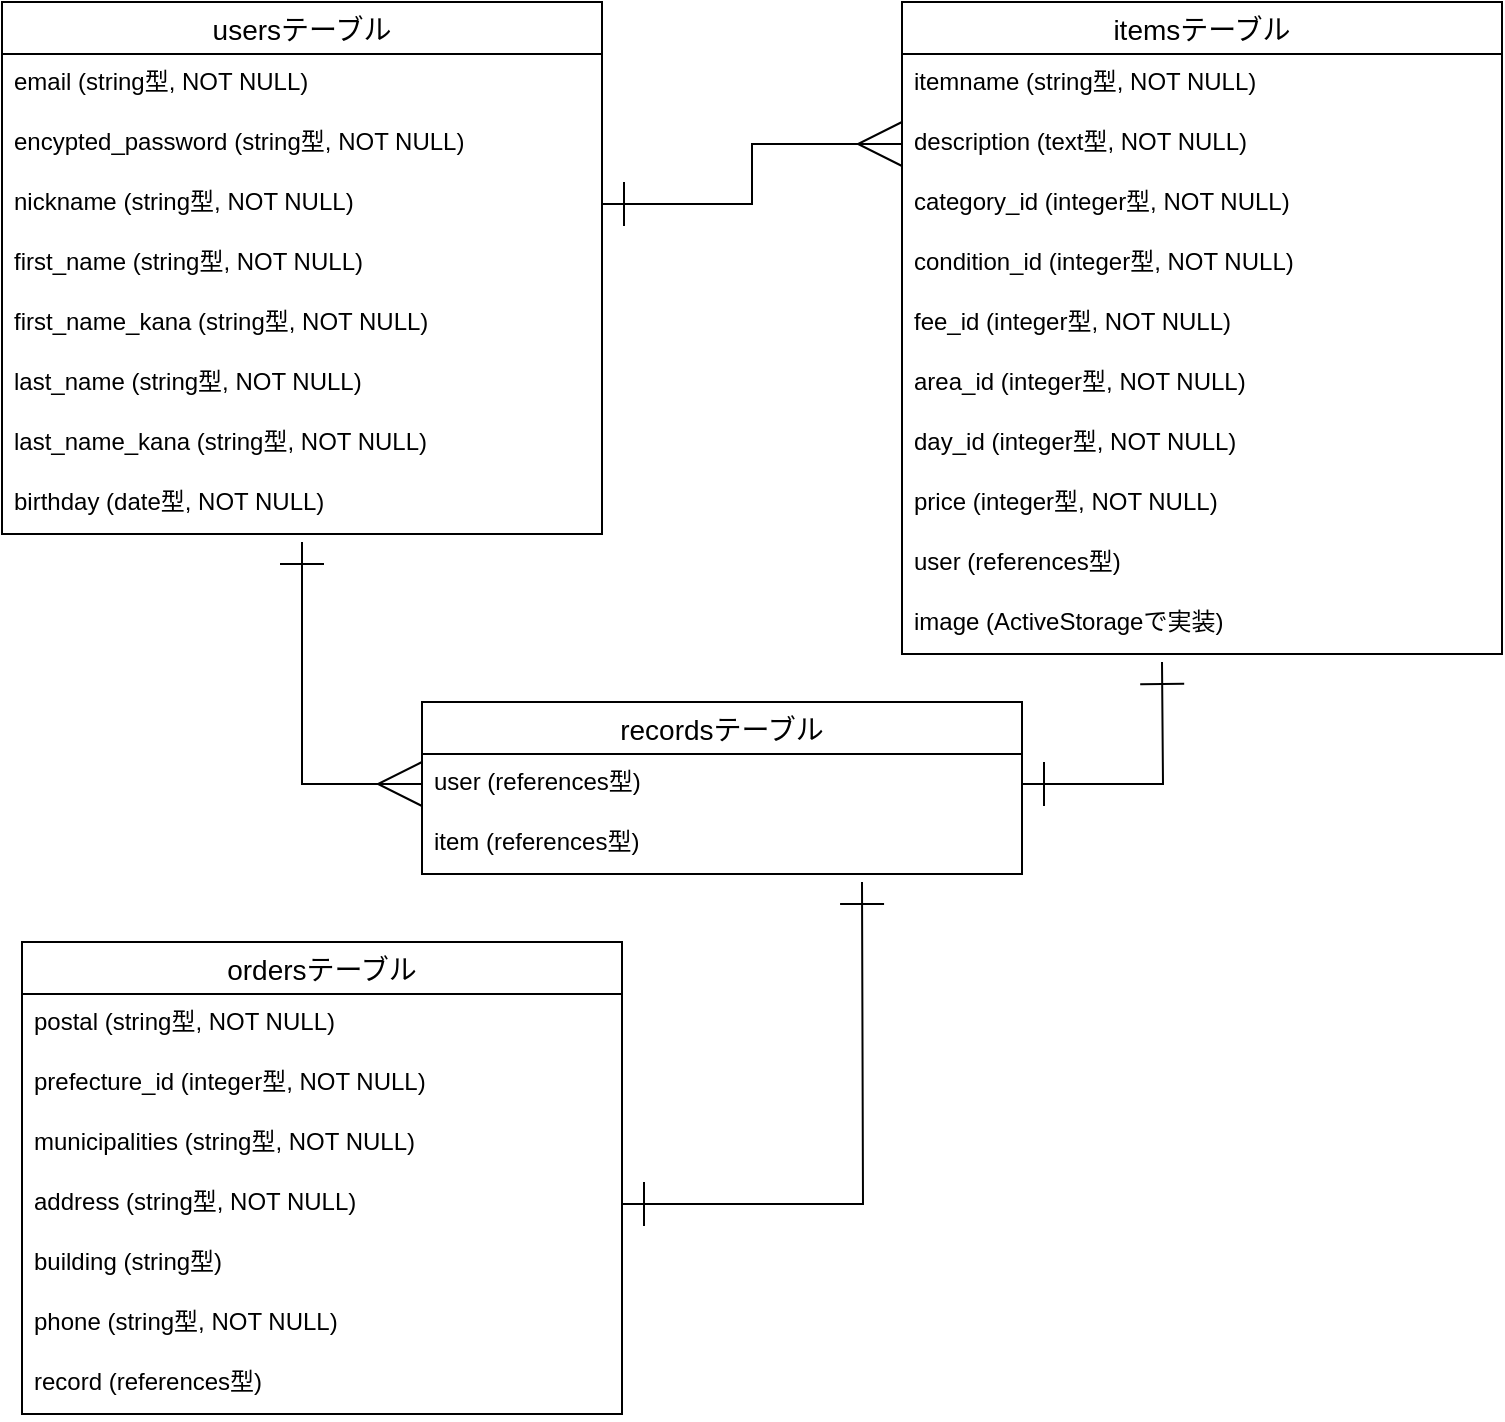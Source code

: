 <mxfile version="13.10.0" type="embed" pages="4">
    <diagram id="Hb_4WMIjJQylPC8RAgKZ" name="ページ1">
        <mxGraphModel dx="780" dy="713" grid="1" gridSize="10" guides="1" tooltips="1" connect="1" arrows="1" fold="1" page="1" pageScale="1" pageWidth="827" pageHeight="1169" math="0" shadow="0">
            <root>
                <mxCell id="0"/>
                <mxCell id="1" parent="0"/>
                <object label="usersテーブル" placeholders="1" id="fzOdPWKKcA8GDt5_T5zp-62">
                    <mxCell style="swimlane;fontStyle=0;childLayout=stackLayout;horizontal=1;startSize=26;horizontalStack=0;resizeParent=1;resizeParentMax=0;resizeLast=0;collapsible=1;marginBottom=0;align=center;fontSize=14;" parent="1" vertex="1">
                        <mxGeometry width="300" height="266" as="geometry"/>
                    </mxCell>
                </object>
                <mxCell id="fzOdPWKKcA8GDt5_T5zp-63" value="email (string型, NOT NULL)" style="text;strokeColor=none;fillColor=none;spacingLeft=4;spacingRight=4;overflow=hidden;rotatable=0;points=[[0,0.5],[1,0.5]];portConstraint=eastwest;fontSize=12;" parent="fzOdPWKKcA8GDt5_T5zp-62" vertex="1">
                    <mxGeometry y="26" width="300" height="30" as="geometry"/>
                </mxCell>
                <mxCell id="fzOdPWKKcA8GDt5_T5zp-68" value="encypted_password (string型, NOT NULL)" style="text;strokeColor=none;fillColor=none;spacingLeft=4;spacingRight=4;overflow=hidden;rotatable=0;points=[[0,0.5],[1,0.5]];portConstraint=eastwest;fontSize=12;" parent="fzOdPWKKcA8GDt5_T5zp-62" vertex="1">
                    <mxGeometry y="56" width="300" height="30" as="geometry"/>
                </mxCell>
                <mxCell id="fzOdPWKKcA8GDt5_T5zp-69" value="nickname (string型, NOT NULL)" style="text;strokeColor=none;fillColor=none;spacingLeft=4;spacingRight=4;overflow=hidden;rotatable=0;points=[[0,0.5],[1,0.5]];portConstraint=eastwest;fontSize=12;" parent="fzOdPWKKcA8GDt5_T5zp-62" vertex="1">
                    <mxGeometry y="86" width="300" height="30" as="geometry"/>
                </mxCell>
                <mxCell id="fzOdPWKKcA8GDt5_T5zp-70" value="first_name (string型, NOT NULL)" style="text;strokeColor=none;fillColor=none;spacingLeft=4;spacingRight=4;overflow=hidden;rotatable=0;points=[[0,0.5],[1,0.5]];portConstraint=eastwest;fontSize=12;" parent="fzOdPWKKcA8GDt5_T5zp-62" vertex="1">
                    <mxGeometry y="116" width="300" height="30" as="geometry"/>
                </mxCell>
                <mxCell id="2" value="first_name_kana (string型, NOT NULL)" style="text;strokeColor=none;fillColor=none;spacingLeft=4;spacingRight=4;overflow=hidden;rotatable=0;points=[[0,0.5],[1,0.5]];portConstraint=eastwest;fontSize=12;" parent="fzOdPWKKcA8GDt5_T5zp-62" vertex="1">
                    <mxGeometry y="146" width="300" height="30" as="geometry"/>
                </mxCell>
                <mxCell id="fzOdPWKKcA8GDt5_T5zp-71" value="last_name (string型, NOT NULL)" style="text;strokeColor=none;fillColor=none;spacingLeft=4;spacingRight=4;overflow=hidden;rotatable=0;points=[[0,0.5],[1,0.5]];portConstraint=eastwest;fontSize=12;" parent="fzOdPWKKcA8GDt5_T5zp-62" vertex="1">
                    <mxGeometry y="176" width="300" height="30" as="geometry"/>
                </mxCell>
                <mxCell id="3" value="last_name_kana (string型, NOT NULL)" style="text;strokeColor=none;fillColor=none;spacingLeft=4;spacingRight=4;overflow=hidden;rotatable=0;points=[[0,0.5],[1,0.5]];portConstraint=eastwest;fontSize=12;" parent="fzOdPWKKcA8GDt5_T5zp-62" vertex="1">
                    <mxGeometry y="206" width="300" height="30" as="geometry"/>
                </mxCell>
                <mxCell id="fzOdPWKKcA8GDt5_T5zp-72" value="birthday (date型, NOT NULL)" style="text;strokeColor=none;fillColor=none;spacingLeft=4;spacingRight=4;overflow=hidden;rotatable=0;points=[[0,0.5],[1,0.5]];portConstraint=eastwest;fontSize=12;" parent="fzOdPWKKcA8GDt5_T5zp-62" vertex="1">
                    <mxGeometry y="236" width="300" height="30" as="geometry"/>
                </mxCell>
                <object label="itemsテーブル" placeholders="1" id="fzOdPWKKcA8GDt5_T5zp-73">
                    <mxCell style="swimlane;fontStyle=0;childLayout=stackLayout;horizontal=1;startSize=26;horizontalStack=0;resizeParent=1;resizeParentMax=0;resizeLast=0;collapsible=1;marginBottom=0;align=center;fontSize=14;" parent="1" vertex="1">
                        <mxGeometry x="450" width="300" height="326" as="geometry"/>
                    </mxCell>
                </object>
                <mxCell id="fzOdPWKKcA8GDt5_T5zp-74" value="itemname (string型, NOT NULL)" style="text;strokeColor=none;fillColor=none;spacingLeft=4;spacingRight=4;overflow=hidden;rotatable=0;points=[[0,0.5],[1,0.5]];portConstraint=eastwest;fontSize=12;" parent="fzOdPWKKcA8GDt5_T5zp-73" vertex="1">
                    <mxGeometry y="26" width="300" height="30" as="geometry"/>
                </mxCell>
                <mxCell id="fzOdPWKKcA8GDt5_T5zp-76" value="description (text型, NOT NULL)" style="text;strokeColor=none;fillColor=none;spacingLeft=4;spacingRight=4;overflow=hidden;rotatable=0;points=[[0,0.5],[1,0.5]];portConstraint=eastwest;fontSize=12;" parent="fzOdPWKKcA8GDt5_T5zp-73" vertex="1">
                    <mxGeometry y="56" width="300" height="30" as="geometry"/>
                </mxCell>
                <mxCell id="fzOdPWKKcA8GDt5_T5zp-75" value="category_id (integer型, NOT NULL)" style="text;strokeColor=none;fillColor=none;spacingLeft=4;spacingRight=4;overflow=hidden;rotatable=0;points=[[0,0.5],[1,0.5]];portConstraint=eastwest;fontSize=12;" parent="fzOdPWKKcA8GDt5_T5zp-73" vertex="1">
                    <mxGeometry y="86" width="300" height="30" as="geometry"/>
                </mxCell>
                <mxCell id="fzOdPWKKcA8GDt5_T5zp-77" value="condition_id (integer型, NOT NULL)" style="text;strokeColor=none;fillColor=none;spacingLeft=4;spacingRight=4;overflow=hidden;rotatable=0;points=[[0,0.5],[1,0.5]];portConstraint=eastwest;fontSize=12;" parent="fzOdPWKKcA8GDt5_T5zp-73" vertex="1">
                    <mxGeometry y="116" width="300" height="30" as="geometry"/>
                </mxCell>
                <mxCell id="fzOdPWKKcA8GDt5_T5zp-79" value="fee_id (integer型, NOT NULL)" style="text;strokeColor=none;fillColor=none;spacingLeft=4;spacingRight=4;overflow=hidden;rotatable=0;points=[[0,0.5],[1,0.5]];portConstraint=eastwest;fontSize=12;" parent="fzOdPWKKcA8GDt5_T5zp-73" vertex="1">
                    <mxGeometry y="146" width="300" height="30" as="geometry"/>
                </mxCell>
                <mxCell id="fzOdPWKKcA8GDt5_T5zp-81" style="edgeStyle=none;rounded=0;orthogonalLoop=1;jettySize=auto;html=1;exitX=0;exitY=0.5;exitDx=0;exitDy=0;" parent="fzOdPWKKcA8GDt5_T5zp-73" source="fzOdPWKKcA8GDt5_T5zp-79" target="fzOdPWKKcA8GDt5_T5zp-79" edge="1">
                    <mxGeometry relative="1" as="geometry"/>
                </mxCell>
                <mxCell id="fzOdPWKKcA8GDt5_T5zp-82" value="area_id (integer型, NOT NULL)" style="text;strokeColor=none;fillColor=none;spacingLeft=4;spacingRight=4;overflow=hidden;rotatable=0;points=[[0,0.5],[1,0.5]];portConstraint=eastwest;fontSize=12;" parent="fzOdPWKKcA8GDt5_T5zp-73" vertex="1">
                    <mxGeometry y="176" width="300" height="30" as="geometry"/>
                </mxCell>
                <mxCell id="fzOdPWKKcA8GDt5_T5zp-83" value="day_id (integer型, NOT NULL)" style="text;strokeColor=none;fillColor=none;spacingLeft=4;spacingRight=4;overflow=hidden;rotatable=0;points=[[0,0.5],[1,0.5]];portConstraint=eastwest;fontSize=12;" parent="fzOdPWKKcA8GDt5_T5zp-73" vertex="1">
                    <mxGeometry y="206" width="300" height="30" as="geometry"/>
                </mxCell>
                <mxCell id="fzOdPWKKcA8GDt5_T5zp-78" value="price (integer型, NOT NULL)" style="text;strokeColor=none;fillColor=none;spacingLeft=4;spacingRight=4;overflow=hidden;rotatable=0;points=[[0,0.5],[1,0.5]];portConstraint=eastwest;fontSize=12;" parent="fzOdPWKKcA8GDt5_T5zp-73" vertex="1">
                    <mxGeometry y="236" width="300" height="30" as="geometry"/>
                </mxCell>
                <mxCell id="fzOdPWKKcA8GDt5_T5zp-85" value="user (references型)" style="text;strokeColor=none;fillColor=none;spacingLeft=4;spacingRight=4;overflow=hidden;rotatable=0;points=[[0,0.5],[1,0.5]];portConstraint=eastwest;fontSize=12;" parent="fzOdPWKKcA8GDt5_T5zp-73" vertex="1">
                    <mxGeometry y="266" width="300" height="30" as="geometry"/>
                </mxCell>
                <mxCell id="fzOdPWKKcA8GDt5_T5zp-84" value="image (ActiveStorageで実装)" style="text;strokeColor=none;fillColor=none;spacingLeft=4;spacingRight=4;overflow=hidden;rotatable=0;points=[[0,0.5],[1,0.5]];portConstraint=eastwest;fontSize=12;" parent="fzOdPWKKcA8GDt5_T5zp-73" vertex="1">
                    <mxGeometry y="296" width="300" height="30" as="geometry"/>
                </mxCell>
                <mxCell id="fzOdPWKKcA8GDt5_T5zp-127" style="edgeStyle=orthogonalEdgeStyle;rounded=0;orthogonalLoop=1;jettySize=auto;html=1;startArrow=ERmany;startFill=0;startSize=20;endArrow=ERone;endFill=0;endSize=20;strokeWidth=1;exitX=0;exitY=0.5;exitDx=0;exitDy=0;" parent="1" source="10" edge="1">
                    <mxGeometry relative="1" as="geometry">
                        <mxPoint x="150" y="270" as="targetPoint"/>
                        <mxPoint x="150" y="370" as="sourcePoint"/>
                        <Array as="points">
                            <mxPoint x="150" y="391"/>
                        </Array>
                    </mxGeometry>
                </mxCell>
                <object label="ordersテーブル" placeholders="1" id="fzOdPWKKcA8GDt5_T5zp-86">
                    <mxCell style="swimlane;fontStyle=0;childLayout=stackLayout;horizontal=1;startSize=26;horizontalStack=0;resizeParent=1;resizeParentMax=0;resizeLast=0;collapsible=1;marginBottom=0;align=center;fontSize=14;" parent="1" vertex="1">
                        <mxGeometry x="10" y="470" width="300" height="236" as="geometry">
                            <mxRectangle y="360" width="150" height="26" as="alternateBounds"/>
                        </mxGeometry>
                    </mxCell>
                </object>
                <mxCell id="fzOdPWKKcA8GDt5_T5zp-87" value="postal (string型, NOT NULL)" style="text;strokeColor=none;fillColor=none;spacingLeft=4;spacingRight=4;overflow=hidden;rotatable=0;points=[[0,0.5],[1,0.5]];portConstraint=eastwest;fontSize=12;" parent="fzOdPWKKcA8GDt5_T5zp-86" vertex="1">
                    <mxGeometry y="26" width="300" height="30" as="geometry"/>
                </mxCell>
                <mxCell id="fzOdPWKKcA8GDt5_T5zp-88" value="prefecture_id (integer型, NOT NULL)" style="text;strokeColor=none;fillColor=none;spacingLeft=4;spacingRight=4;overflow=hidden;rotatable=0;points=[[0,0.5],[1,0.5]];portConstraint=eastwest;fontSize=12;" parent="fzOdPWKKcA8GDt5_T5zp-86" vertex="1">
                    <mxGeometry y="56" width="300" height="30" as="geometry"/>
                </mxCell>
                <mxCell id="fzOdPWKKcA8GDt5_T5zp-89" value="municipalities (string型, NOT NULL)" style="text;strokeColor=none;fillColor=none;spacingLeft=4;spacingRight=4;overflow=hidden;rotatable=0;points=[[0,0.5],[1,0.5]];portConstraint=eastwest;fontSize=12;" parent="fzOdPWKKcA8GDt5_T5zp-86" vertex="1">
                    <mxGeometry y="86" width="300" height="30" as="geometry"/>
                </mxCell>
                <mxCell id="fzOdPWKKcA8GDt5_T5zp-90" value="address (string型, NOT NULL)" style="text;strokeColor=none;fillColor=none;spacingLeft=4;spacingRight=4;overflow=hidden;rotatable=0;points=[[0,0.5],[1,0.5]];portConstraint=eastwest;fontSize=12;" parent="fzOdPWKKcA8GDt5_T5zp-86" vertex="1">
                    <mxGeometry y="116" width="300" height="30" as="geometry"/>
                </mxCell>
                <mxCell id="17" value="building (string型)" style="text;strokeColor=none;fillColor=none;spacingLeft=4;spacingRight=4;overflow=hidden;rotatable=0;points=[[0,0.5],[1,0.5]];portConstraint=eastwest;fontSize=12;" parent="fzOdPWKKcA8GDt5_T5zp-86" vertex="1">
                    <mxGeometry y="146" width="300" height="30" as="geometry"/>
                </mxCell>
                <mxCell id="fzOdPWKKcA8GDt5_T5zp-91" value="phone (string型, NOT NULL)" style="text;strokeColor=none;fillColor=none;spacingLeft=4;spacingRight=4;overflow=hidden;rotatable=0;points=[[0,0.5],[1,0.5]];portConstraint=eastwest;fontSize=12;" parent="fzOdPWKKcA8GDt5_T5zp-86" vertex="1">
                    <mxGeometry y="176" width="300" height="30" as="geometry"/>
                </mxCell>
                <mxCell id="fzOdPWKKcA8GDt5_T5zp-125" style="edgeStyle=orthogonalEdgeStyle;rounded=0;orthogonalLoop=1;jettySize=auto;html=1;exitX=1;exitY=0.5;exitDx=0;exitDy=0;startArrow=ERone;startFill=0;startSize=20;endArrow=ERoneToMany;endFill=0;endSize=20;strokeWidth=1;" parent="fzOdPWKKcA8GDt5_T5zp-86" source="fzOdPWKKcA8GDt5_T5zp-89" target="fzOdPWKKcA8GDt5_T5zp-89" edge="1">
                    <mxGeometry relative="1" as="geometry"/>
                </mxCell>
                <mxCell id="fzOdPWKKcA8GDt5_T5zp-116" style="edgeStyle=orthogonalEdgeStyle;rounded=0;orthogonalLoop=1;jettySize=auto;html=1;exitX=1;exitY=0.5;exitDx=0;exitDy=0;" parent="fzOdPWKKcA8GDt5_T5zp-86" source="fzOdPWKKcA8GDt5_T5zp-89" target="fzOdPWKKcA8GDt5_T5zp-89" edge="1">
                    <mxGeometry relative="1" as="geometry"/>
                </mxCell>
                <mxCell id="18" value="record (references型)" style="text;strokeColor=none;fillColor=none;spacingLeft=4;spacingRight=4;overflow=hidden;rotatable=0;points=[[0,0.5],[1,0.5]];portConstraint=eastwest;fontSize=12;" parent="fzOdPWKKcA8GDt5_T5zp-86" vertex="1">
                    <mxGeometry y="206" width="300" height="30" as="geometry"/>
                </mxCell>
                <mxCell id="fzOdPWKKcA8GDt5_T5zp-123" style="edgeStyle=orthogonalEdgeStyle;rounded=0;orthogonalLoop=1;jettySize=auto;html=1;exitX=1;exitY=0.5;exitDx=0;exitDy=0;entryX=0;entryY=0.5;entryDx=0;entryDy=0;startArrow=ERone;startFill=0;startSize=20;endArrow=ERmany;endFill=0;endSize=20;strokeWidth=1;" parent="1" source="fzOdPWKKcA8GDt5_T5zp-69" target="fzOdPWKKcA8GDt5_T5zp-76" edge="1">
                    <mxGeometry relative="1" as="geometry"/>
                </mxCell>
                <object label="recordsテーブル" placeholders="1" id="4">
                    <mxCell style="swimlane;fontStyle=0;childLayout=stackLayout;horizontal=1;startSize=26;horizontalStack=0;resizeParent=1;resizeParentMax=0;resizeLast=0;collapsible=1;marginBottom=0;align=center;fontSize=14;" parent="1" vertex="1">
                        <mxGeometry x="210" y="350" width="300" height="86" as="geometry">
                            <mxRectangle y="360" width="150" height="26" as="alternateBounds"/>
                        </mxGeometry>
                    </mxCell>
                </object>
                <mxCell id="10" value="user (references型)" style="text;strokeColor=none;fillColor=none;spacingLeft=4;spacingRight=4;overflow=hidden;rotatable=0;points=[[0,0.5],[1,0.5]];portConstraint=eastwest;fontSize=12;" parent="4" vertex="1">
                    <mxGeometry y="26" width="300" height="30" as="geometry"/>
                </mxCell>
                <mxCell id="11" style="edgeStyle=orthogonalEdgeStyle;rounded=0;orthogonalLoop=1;jettySize=auto;html=1;exitX=1;exitY=0.5;exitDx=0;exitDy=0;startArrow=ERone;startFill=0;startSize=20;endArrow=ERoneToMany;endFill=0;endSize=20;strokeWidth=1;" parent="4" edge="1">
                    <mxGeometry relative="1" as="geometry">
                        <mxPoint x="300" y="41" as="sourcePoint"/>
                        <mxPoint x="300" y="41" as="targetPoint"/>
                    </mxGeometry>
                </mxCell>
                <mxCell id="12" style="edgeStyle=orthogonalEdgeStyle;rounded=0;orthogonalLoop=1;jettySize=auto;html=1;exitX=1;exitY=0.5;exitDx=0;exitDy=0;" parent="4" edge="1">
                    <mxGeometry relative="1" as="geometry">
                        <mxPoint x="300" y="41" as="sourcePoint"/>
                        <mxPoint x="300" y="41" as="targetPoint"/>
                    </mxGeometry>
                </mxCell>
                <mxCell id="13" value="item (references型)" style="text;strokeColor=none;fillColor=none;spacingLeft=4;spacingRight=4;overflow=hidden;rotatable=0;points=[[0,0.5],[1,0.5]];portConstraint=eastwest;fontSize=12;" parent="4" vertex="1">
                    <mxGeometry y="56" width="300" height="30" as="geometry"/>
                </mxCell>
                <mxCell id="14" style="edgeStyle=orthogonalEdgeStyle;rounded=0;orthogonalLoop=1;jettySize=auto;html=1;exitX=1;exitY=0.5;exitDx=0;exitDy=0;endArrow=ERone;endFill=0;jumpSize=6;startSize=20;endSize=20;startArrow=ERone;startFill=0;" parent="1" source="fzOdPWKKcA8GDt5_T5zp-90" edge="1">
                    <mxGeometry relative="1" as="geometry">
                        <mxPoint x="430" y="440" as="targetPoint"/>
                    </mxGeometry>
                </mxCell>
                <mxCell id="16" style="edgeStyle=orthogonalEdgeStyle;rounded=0;jumpSize=6;orthogonalLoop=1;jettySize=auto;html=1;exitX=1;exitY=0.5;exitDx=0;exitDy=0;startArrow=ERone;startFill=0;startSize=20;endArrow=ERone;endFill=0;endSize=20;" parent="1" source="10" edge="1">
                    <mxGeometry relative="1" as="geometry">
                        <mxPoint x="580" y="330" as="targetPoint"/>
                    </mxGeometry>
                </mxCell>
            </root>
        </mxGraphModel>
    </diagram>
    <diagram id="Zi5-_4Lhi4l5NWVDMdh0" name="ページ2">
        &#xa;        &#xa;        &#xa;&#xa;&#xa;
        <mxGraphModel dx="44" dy="569" grid="1" gridSize="10" guides="1" tooltips="1" connect="1" arrows="1" fold="1" page="1" pageScale="1" pageWidth="827" pageHeight="1169" math="0" shadow="0">
            &#xa;            &#xa;            &#xa;&#xa;&#xa;
            <root>
                &#xa;                &#xa;                &#xa;&#xa;&#xa;
                <mxCell id="6eklf326OK8vymz3tCnD-0"/>
                &#xa;                &#xa;                &#xa;&#xa;&#xa;
                <mxCell id="6eklf326OK8vymz3tCnD-1" parent="6eklf326OK8vymz3tCnD-0"/>
                &#xa;                &#xa;                &#xa;&#xa;&#xa;
            </root>
            &#xa;            &#xa;            &#xa;&#xa;&#xa;
        </mxGraphModel>
        &#xa;        &#xa;        &#xa;&#xa;&#xa;
    </diagram>
    <diagram id="d1asAG5BwRQU6bYJ-sj0" name="ページ3">
        &#xa;        &#xa;        &#xa;&#xa;&#xa;
        <mxGraphModel dx="44" dy="569" grid="1" gridSize="10" guides="1" tooltips="1" connect="1" arrows="1" fold="1" page="1" pageScale="1" pageWidth="827" pageHeight="1169" math="0" shadow="0">
            &#xa;            &#xa;            &#xa;&#xa;&#xa;
            <root>
                &#xa;                &#xa;                &#xa;&#xa;&#xa;
                <mxCell id="0ESRGBbOXtZ-YjkmcGE5-0"/>
                &#xa;                &#xa;                &#xa;&#xa;&#xa;
                <mxCell id="0ESRGBbOXtZ-YjkmcGE5-1" parent="0ESRGBbOXtZ-YjkmcGE5-0"/>
                &#xa;                &#xa;                &#xa;&#xa;&#xa;
            </root>
            &#xa;            &#xa;            &#xa;&#xa;&#xa;
        </mxGraphModel>
        &#xa;        &#xa;        &#xa;&#xa;&#xa;
    </diagram>
    <diagram id="zhkJYlFbYoBFdExFYMCA" name="ページ4">
        &#xa;        &#xa;        &#xa;&#xa;&#xa;
        <mxGraphModel dx="780" dy="713" grid="1" gridSize="10" guides="1" tooltips="1" connect="1" arrows="1" fold="1" page="1" pageScale="1" pageWidth="827" pageHeight="1169" math="0" shadow="0">
            &#xa;            &#xa;            &#xa;&#xa;&#xa;
            <root>
                &#xa;                &#xa;                &#xa;&#xa;&#xa;
                <mxCell id="m-usZqDSka2PJcU38UqK-0"/>
                &#xa;                &#xa;                &#xa;&#xa;&#xa;
                <mxCell id="m-usZqDSka2PJcU38UqK-1" parent="m-usZqDSka2PJcU38UqK-0"/>
                &#xa;                &#xa;                &#xa;&#xa;&#xa;
            </root>
            &#xa;            &#xa;            &#xa;&#xa;&#xa;
        </mxGraphModel>
        &#xa;        &#xa;        &#xa;&#xa;&#xa;
    </diagram>
</mxfile>